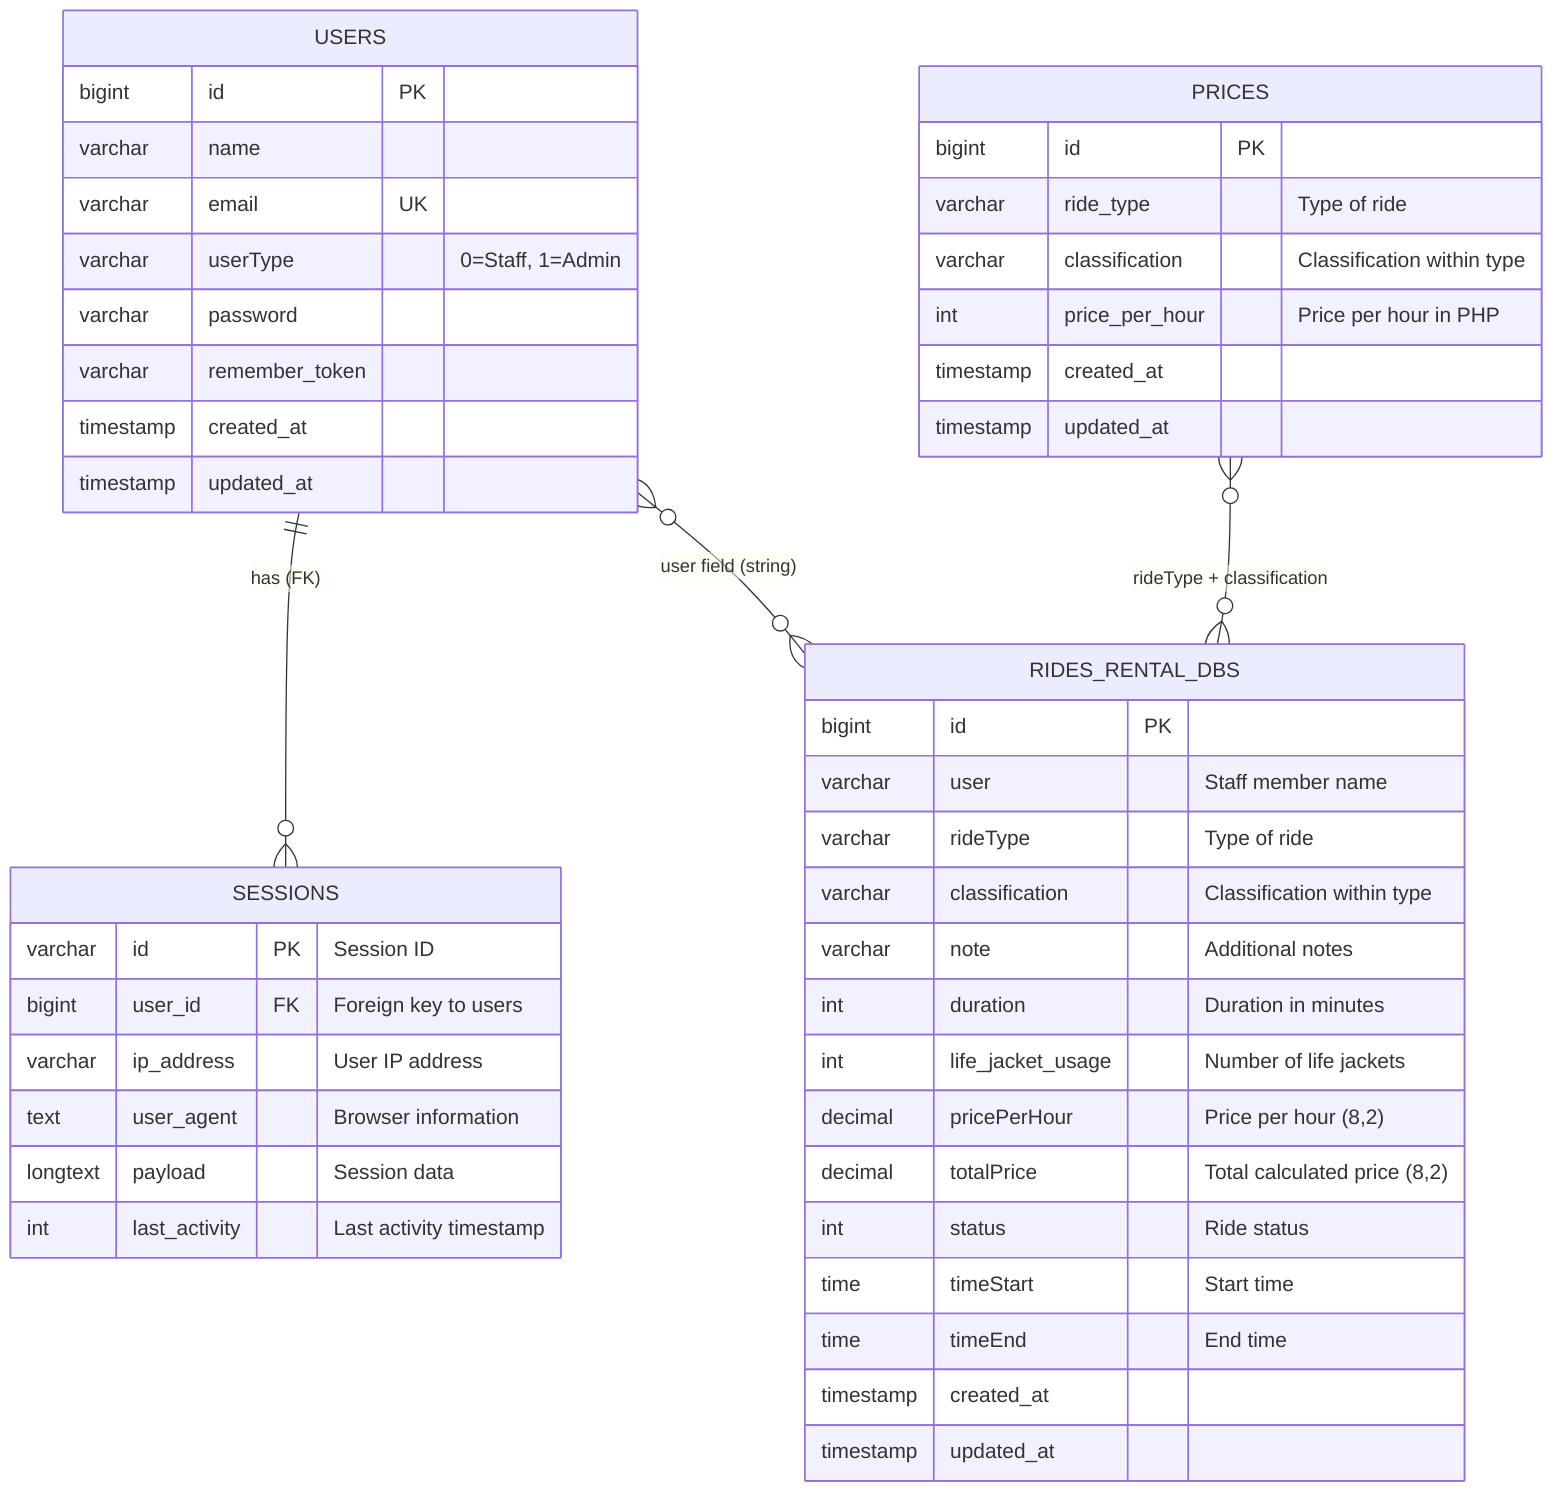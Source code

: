erDiagram
    USERS {
        bigint id PK
        varchar name
        varchar email UK
        varchar userType "0=Staff, 1=Admin"
        varchar password
        varchar remember_token
        timestamp created_at
        timestamp updated_at
    }
    
    RIDES_RENTAL_DBS {
        bigint id PK
        varchar user "Staff member name"
        varchar rideType "Type of ride"
        varchar classification "Classification within type"
        varchar note "Additional notes"
        int duration "Duration in minutes"
        int life_jacket_usage "Number of life jackets"
        decimal pricePerHour "Price per hour (8,2)"
        decimal totalPrice "Total calculated price (8,2)"
        int status "Ride status"
        time timeStart "Start time"
        time timeEnd "End time"
        timestamp created_at
        timestamp updated_at
    }
    
    PRICES {
        bigint id PK
        varchar ride_type "Type of ride"
        varchar classification "Classification within type"
        int price_per_hour "Price per hour in PHP"
        timestamp created_at
        timestamp updated_at
    }
    
    SESSIONS {
        varchar id PK "Session ID"
        bigint user_id FK "Foreign key to users"
        varchar ip_address "User IP address"
        text user_agent "Browser information"
        longtext payload "Session data"
        int last_activity "Last activity timestamp"
    }

    %% Relationships
    USERS ||--o{ SESSIONS : "has (FK)"
    
    %% Loose Coupling Relationships (No FKs)
    USERS }o--o{ RIDES_RENTAL_DBS : "user field (string)"
    PRICES }o--o{ RIDES_RENTAL_DBS : "rideType + classification"
